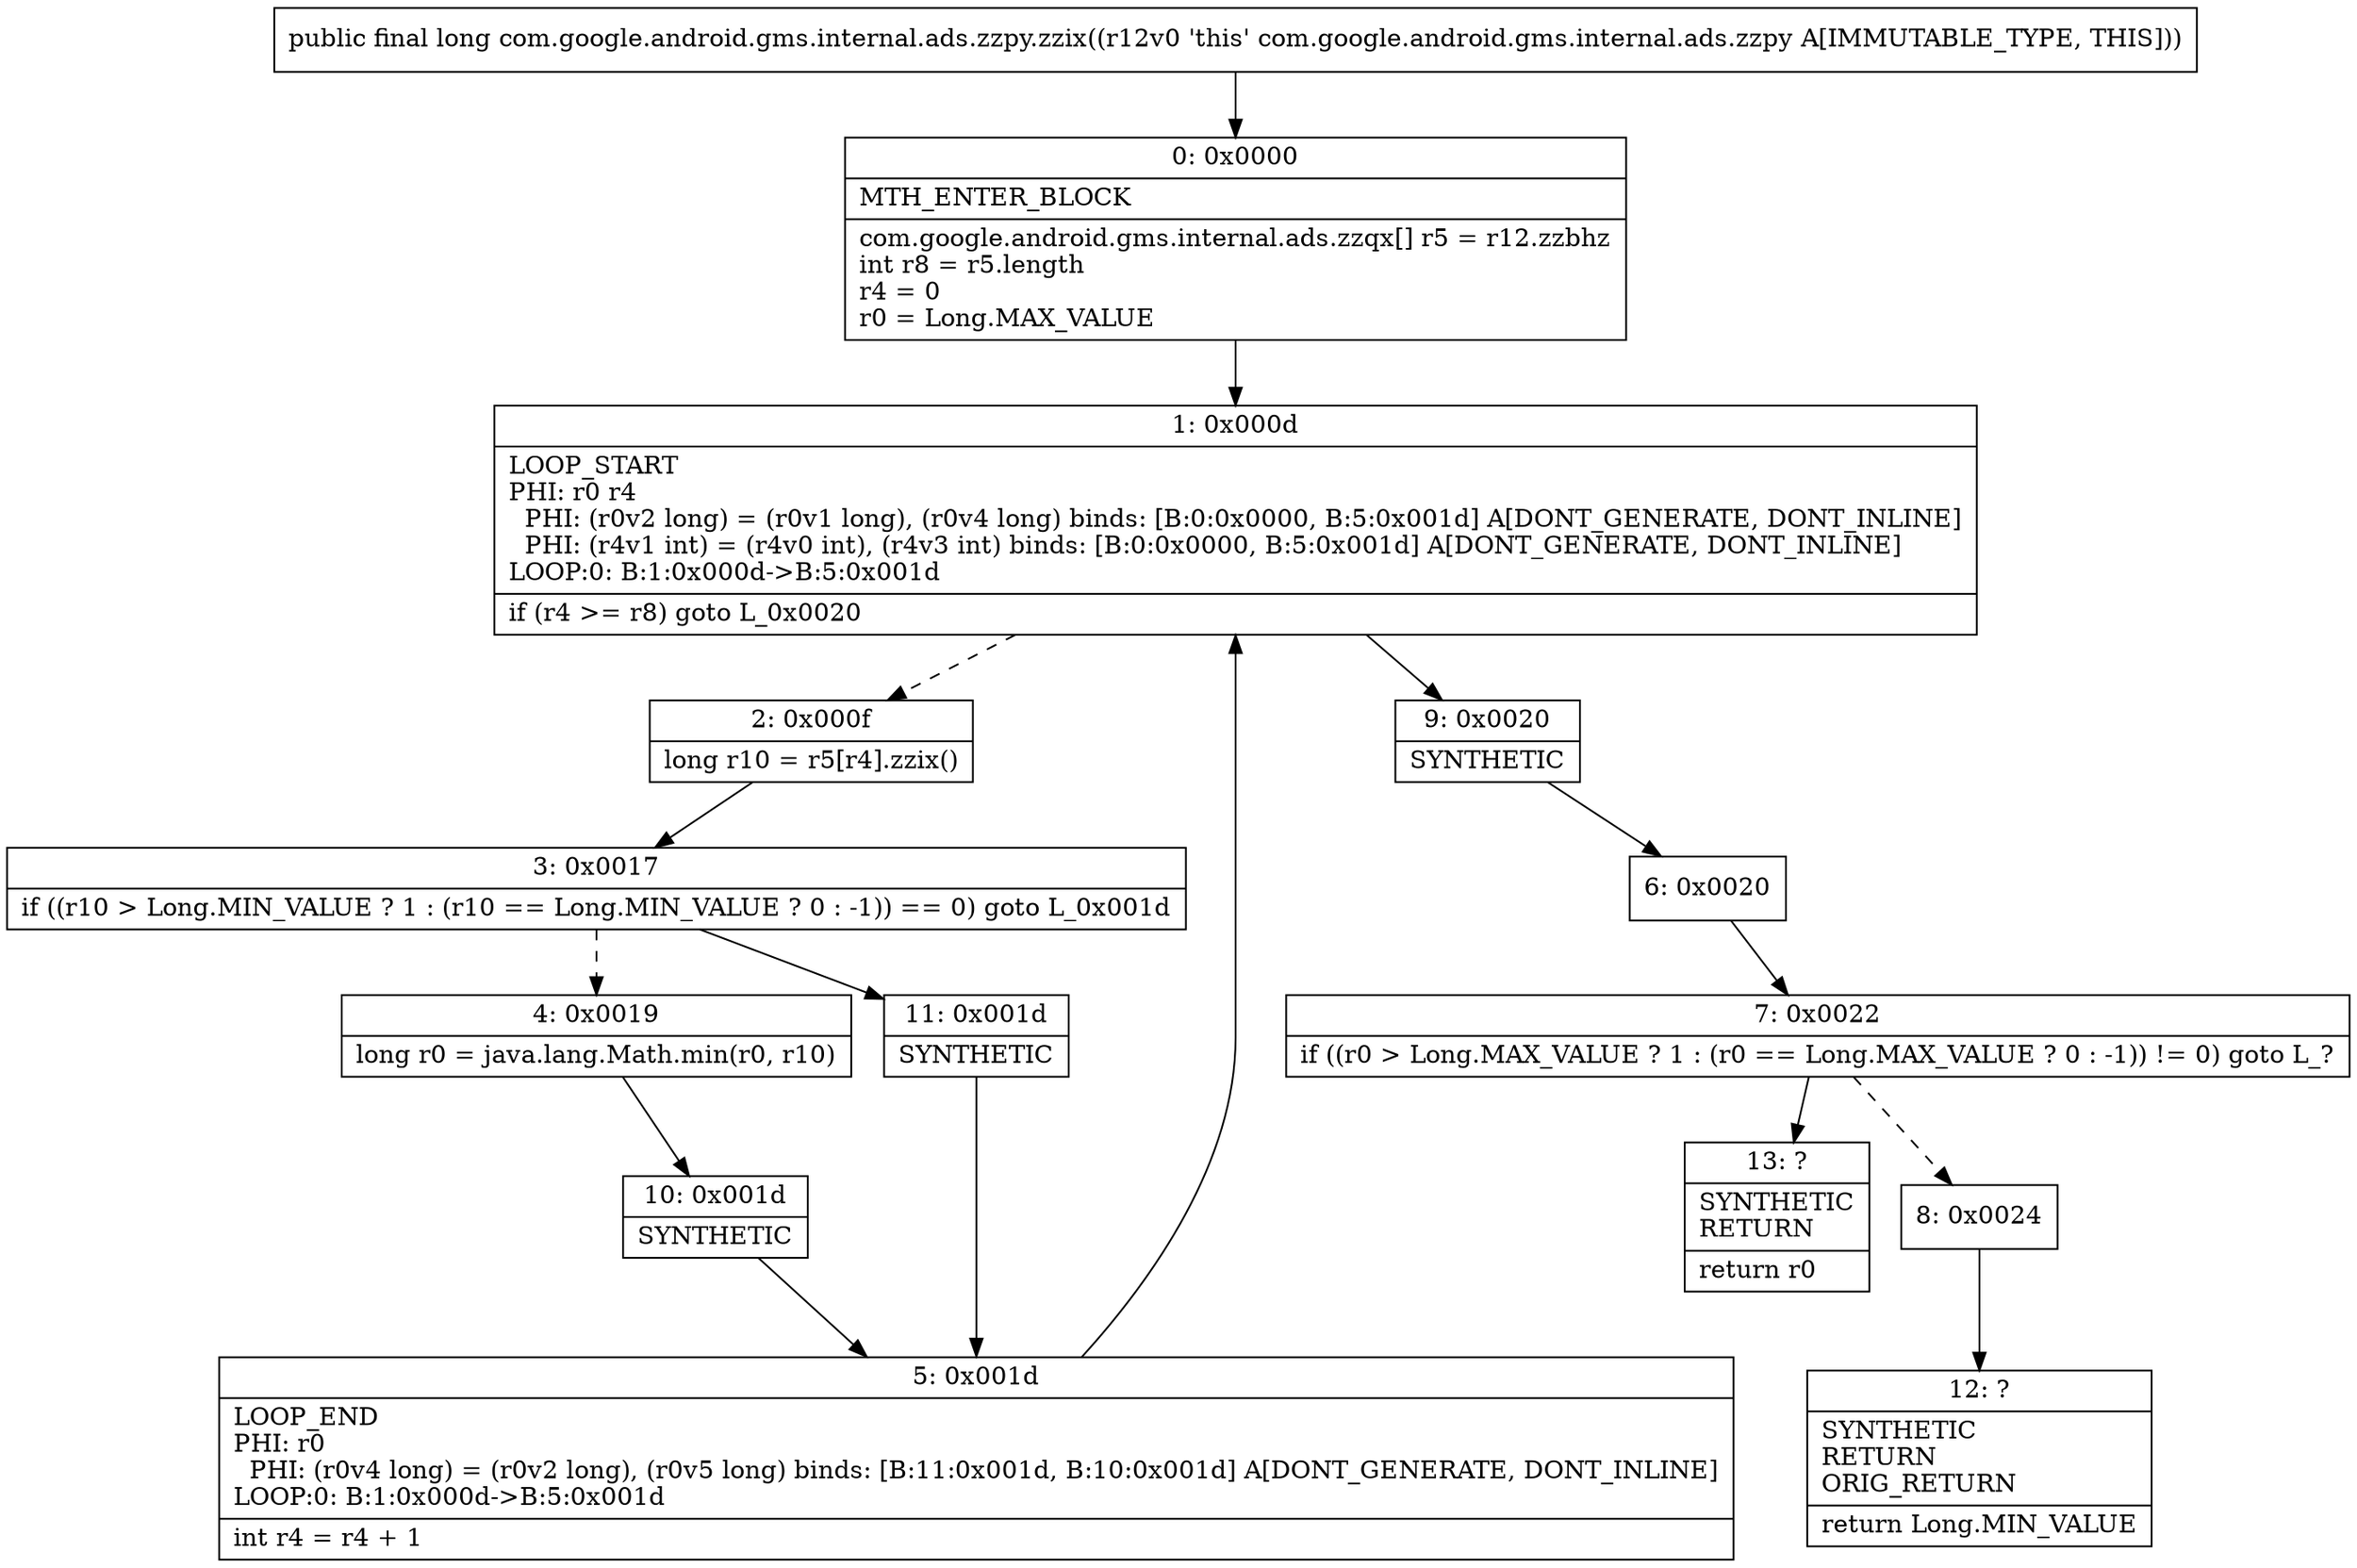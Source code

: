 digraph "CFG forcom.google.android.gms.internal.ads.zzpy.zzix()J" {
Node_0 [shape=record,label="{0\:\ 0x0000|MTH_ENTER_BLOCK\l|com.google.android.gms.internal.ads.zzqx[] r5 = r12.zzbhz\lint r8 = r5.length\lr4 = 0\lr0 = Long.MAX_VALUE\l}"];
Node_1 [shape=record,label="{1\:\ 0x000d|LOOP_START\lPHI: r0 r4 \l  PHI: (r0v2 long) = (r0v1 long), (r0v4 long) binds: [B:0:0x0000, B:5:0x001d] A[DONT_GENERATE, DONT_INLINE]\l  PHI: (r4v1 int) = (r4v0 int), (r4v3 int) binds: [B:0:0x0000, B:5:0x001d] A[DONT_GENERATE, DONT_INLINE]\lLOOP:0: B:1:0x000d\-\>B:5:0x001d\l|if (r4 \>= r8) goto L_0x0020\l}"];
Node_2 [shape=record,label="{2\:\ 0x000f|long r10 = r5[r4].zzix()\l}"];
Node_3 [shape=record,label="{3\:\ 0x0017|if ((r10 \> Long.MIN_VALUE ? 1 : (r10 == Long.MIN_VALUE ? 0 : \-1)) == 0) goto L_0x001d\l}"];
Node_4 [shape=record,label="{4\:\ 0x0019|long r0 = java.lang.Math.min(r0, r10)\l}"];
Node_5 [shape=record,label="{5\:\ 0x001d|LOOP_END\lPHI: r0 \l  PHI: (r0v4 long) = (r0v2 long), (r0v5 long) binds: [B:11:0x001d, B:10:0x001d] A[DONT_GENERATE, DONT_INLINE]\lLOOP:0: B:1:0x000d\-\>B:5:0x001d\l|int r4 = r4 + 1\l}"];
Node_6 [shape=record,label="{6\:\ 0x0020}"];
Node_7 [shape=record,label="{7\:\ 0x0022|if ((r0 \> Long.MAX_VALUE ? 1 : (r0 == Long.MAX_VALUE ? 0 : \-1)) != 0) goto L_?\l}"];
Node_8 [shape=record,label="{8\:\ 0x0024}"];
Node_9 [shape=record,label="{9\:\ 0x0020|SYNTHETIC\l}"];
Node_10 [shape=record,label="{10\:\ 0x001d|SYNTHETIC\l}"];
Node_11 [shape=record,label="{11\:\ 0x001d|SYNTHETIC\l}"];
Node_12 [shape=record,label="{12\:\ ?|SYNTHETIC\lRETURN\lORIG_RETURN\l|return Long.MIN_VALUE\l}"];
Node_13 [shape=record,label="{13\:\ ?|SYNTHETIC\lRETURN\l|return r0\l}"];
MethodNode[shape=record,label="{public final long com.google.android.gms.internal.ads.zzpy.zzix((r12v0 'this' com.google.android.gms.internal.ads.zzpy A[IMMUTABLE_TYPE, THIS])) }"];
MethodNode -> Node_0;
Node_0 -> Node_1;
Node_1 -> Node_2[style=dashed];
Node_1 -> Node_9;
Node_2 -> Node_3;
Node_3 -> Node_4[style=dashed];
Node_3 -> Node_11;
Node_4 -> Node_10;
Node_5 -> Node_1;
Node_6 -> Node_7;
Node_7 -> Node_8[style=dashed];
Node_7 -> Node_13;
Node_8 -> Node_12;
Node_9 -> Node_6;
Node_10 -> Node_5;
Node_11 -> Node_5;
}

